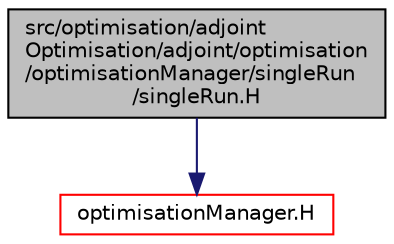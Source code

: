 digraph "src/optimisation/adjointOptimisation/adjoint/optimisation/optimisationManager/singleRun/singleRun.H"
{
  bgcolor="transparent";
  edge [fontname="Helvetica",fontsize="10",labelfontname="Helvetica",labelfontsize="10"];
  node [fontname="Helvetica",fontsize="10",shape=record];
  Node1 [label="src/optimisation/adjoint\lOptimisation/adjoint/optimisation\l/optimisationManager/singleRun\l/singleRun.H",height=0.2,width=0.4,color="black", fillcolor="grey75", style="filled" fontcolor="black"];
  Node1 -> Node2 [color="midnightblue",fontsize="10",style="solid",fontname="Helvetica"];
  Node2 [label="optimisationManager.H",height=0.2,width=0.4,color="red",URL="$optimisationManager_8H.html"];
}

